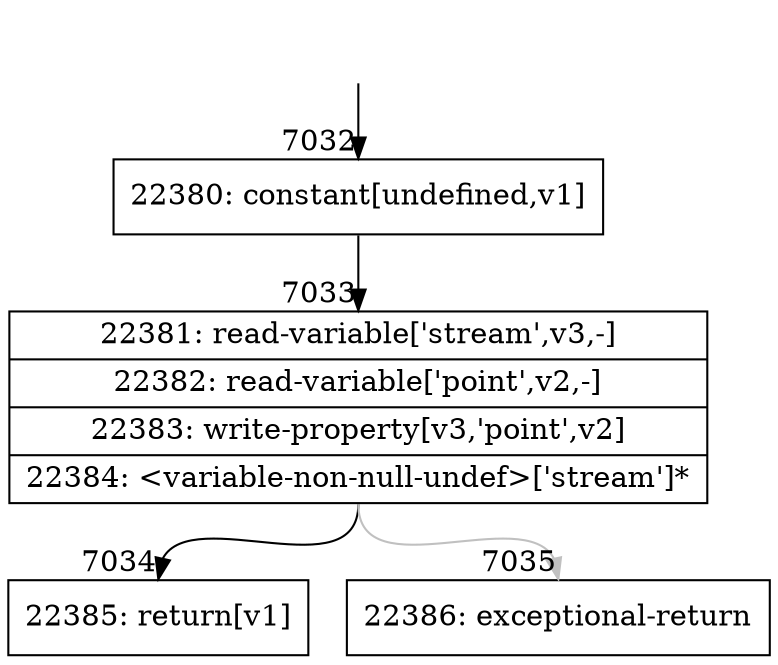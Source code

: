 digraph {
rankdir="TD"
BB_entry646[shape=none,label=""];
BB_entry646 -> BB7032 [tailport=s, headport=n, headlabel="    7032"]
BB7032 [shape=record label="{22380: constant[undefined,v1]}" ] 
BB7032 -> BB7033 [tailport=s, headport=n, headlabel="      7033"]
BB7033 [shape=record label="{22381: read-variable['stream',v3,-]|22382: read-variable['point',v2,-]|22383: write-property[v3,'point',v2]|22384: \<variable-non-null-undef\>['stream']*}" ] 
BB7033 -> BB7034 [tailport=s, headport=n, headlabel="      7034"]
BB7033 -> BB7035 [tailport=s, headport=n, color=gray, headlabel="      7035"]
BB7034 [shape=record label="{22385: return[v1]}" ] 
BB7035 [shape=record label="{22386: exceptional-return}" ] 
//#$~ 4107
}
